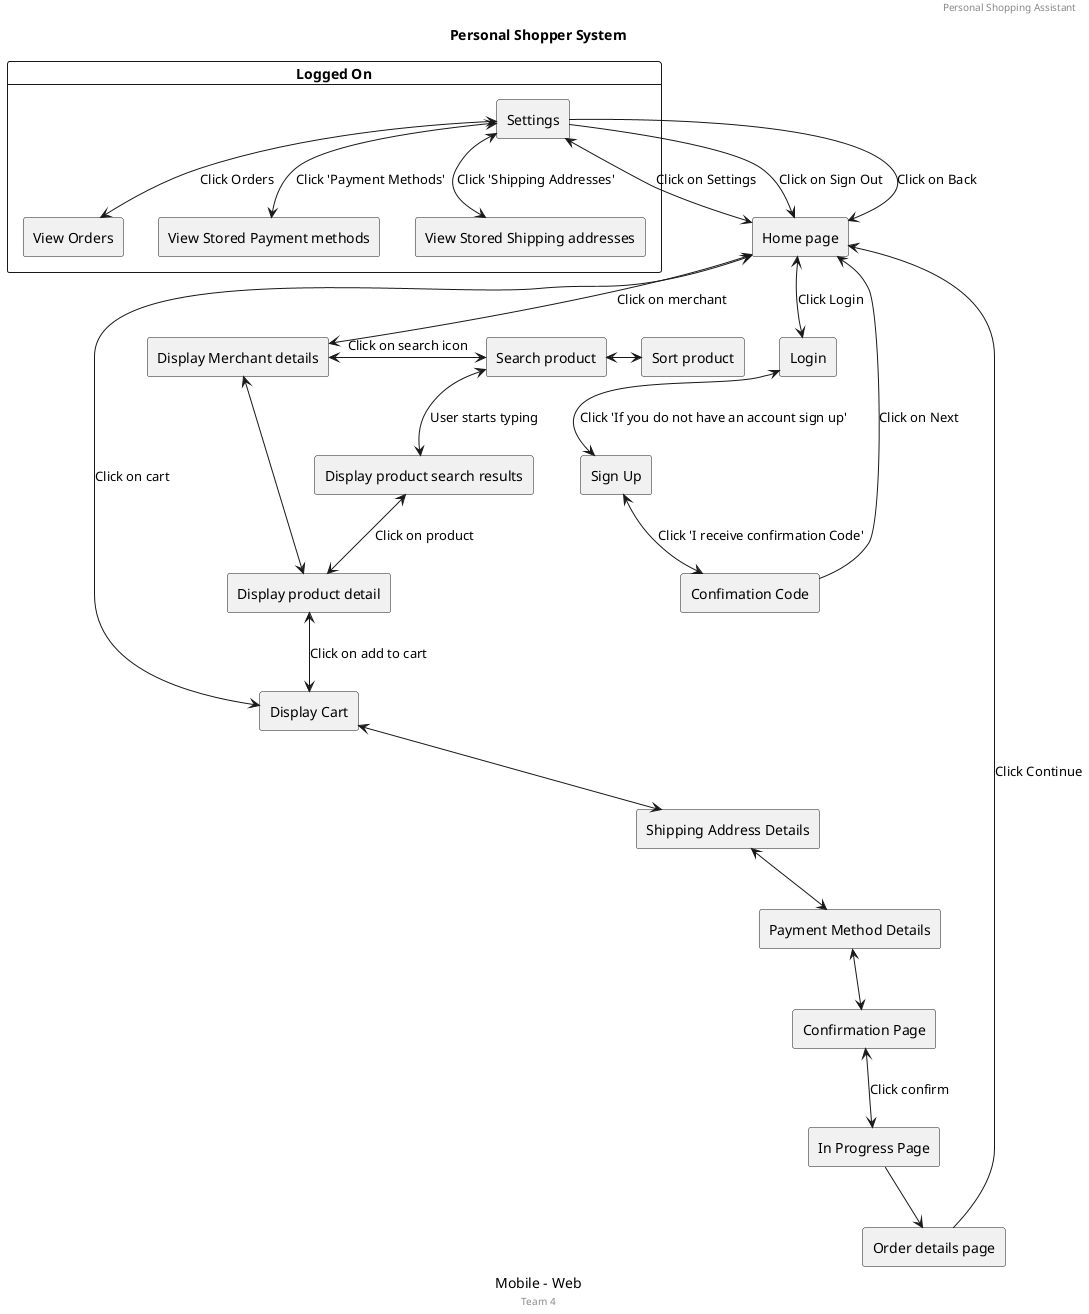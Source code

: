 @startuml
header Personal Shopping Assistant
title Personal Shopper System
caption Mobile - Web
footer Team 4

rectangle "Home page" as home
rectangle "Login" as login
rectangle "Sign Up" as sign_up
rectangle "Confimation Code" as confirm_code
rectangle "Display Cart" as cart
rectangle "Display product detail" as product_detail 
rectangle "Display Merchant details" as merchant_detail
rectangle "Search product" as search_product 
rectangle "Sort product" as sort_product 
rectangle "Display product search results" as search_product_results
rectangle "Shipping Address Details" as shipping_address
rectangle "Payment Method Details" as payment_method
rectangle "Confirmation Page" as confirmation
rectangle "In Progress Page" as in_progress
rectangle "Order details page" as order_detail

card requires_login as "Logged On" {
    rectangle "View Orders" as view_order
    rectangle "Settings" as settings
    rectangle "View Stored Payment methods" as stored_payment_methods
    rectangle "View Stored Shipping addresses" as stored_shipping_address
}

home <-> cart: "Click on cart"
home <--> merchant_detail : "Click on merchant"

merchant_detail <-> product_detail
merchant_detail <-> search_product : "Click on search icon"
search_product <-> sort_product

search_product <--> search_product_results: "User starts typing"
search_product_results <--> product_detail: "Click on product"

product_detail <--> cart: "Click on add to cart"
cart <--> shipping_address
shipping_address <--> payment_method
payment_method <--> confirmation
confirmation <--> in_progress: "Click confirm"

in_progress --> order_detail
order_detail --> home: "Click Continue"

home <--> settings: "Click on Settings"
home <--> login: "Click Login"
login <--> sign_up: "Click 'If you do not have an account sign up'"
sign_up <--> confirm_code: "Click 'I receive confirmation Code'"
confirm_code --> home: "Click on Next"

settings --> home: "Click on Sign Out"
settings --> home: "Click on Back"
settings <--> stored_payment_methods: "Click 'Payment Methods'"
settings <--> stored_shipping_address: "Click 'Shipping Addresses'"
settings <--> view_order: "Click Orders"




@enduml